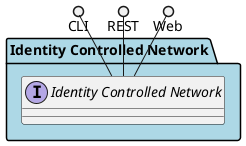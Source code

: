 @startuml



package "Identity Controlled Network" #lightblue {

    interface "Identity Controlled Network" as i {
    
    }
}

CLI ()-- i
REST ()-- i
Web ()-- i

package "Identity Controlled Network" #lightblue {
    
}



@enduml
